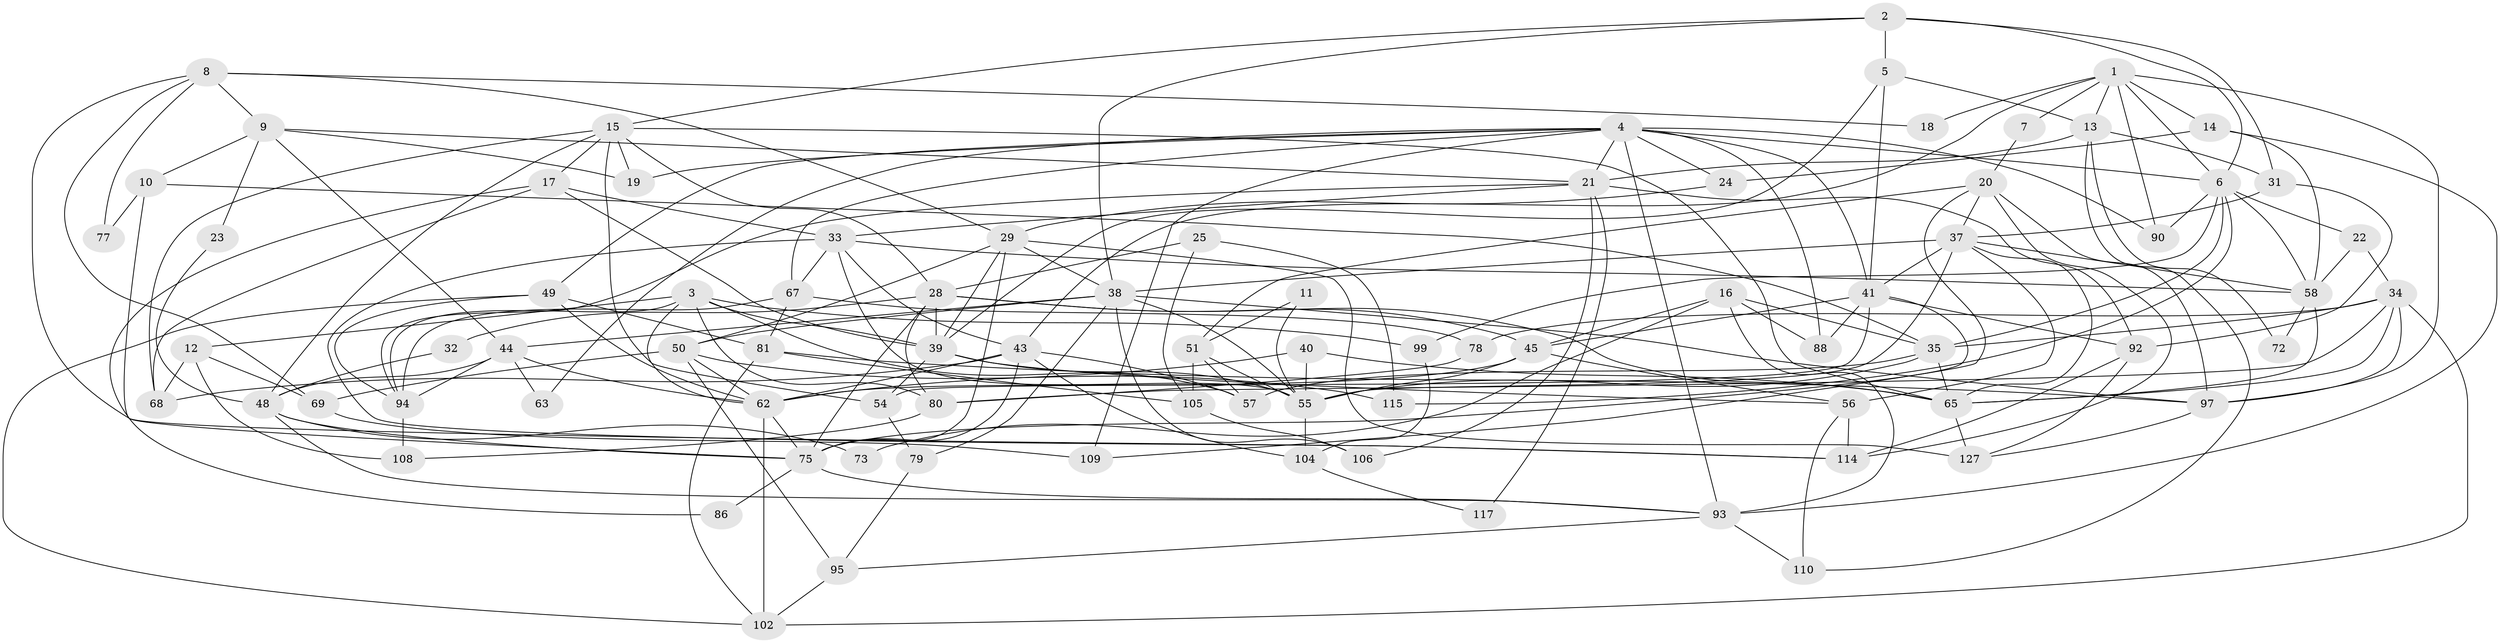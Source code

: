 // original degree distribution, {6: 0.08461538461538462, 4: 0.3153846153846154, 3: 0.2153846153846154, 7: 0.06153846153846154, 5: 0.16923076923076924, 2: 0.15384615384615385}
// Generated by graph-tools (version 1.1) at 2025/11/02/27/25 16:11:18]
// undirected, 83 vertices, 209 edges
graph export_dot {
graph [start="1"]
  node [color=gray90,style=filled];
  1 [super="+113"];
  2 [super="+46"];
  3 [super="+64"];
  4 [super="+42"];
  5;
  6 [super="+27"];
  7;
  8 [super="+87"];
  9 [super="+124"];
  10 [super="+53"];
  11;
  12 [super="+91"];
  13 [super="+52"];
  14 [super="+26"];
  15 [super="+36"];
  16 [super="+130"];
  17 [super="+60"];
  18;
  19;
  20 [super="+125"];
  21 [super="+71"];
  22 [super="+111"];
  23;
  24 [super="+30"];
  25;
  28 [super="+96"];
  29 [super="+116"];
  31;
  32;
  33 [super="+47"];
  34 [super="+123"];
  35 [super="+82"];
  37 [super="+101"];
  38 [super="+61"];
  39 [super="+103"];
  40 [super="+59"];
  41 [super="+112"];
  43 [super="+66"];
  44 [super="+89"];
  45 [super="+122"];
  48 [super="+85"];
  49 [super="+107"];
  50;
  51 [super="+84"];
  54;
  55 [super="+70"];
  56 [super="+76"];
  57;
  58 [super="+98"];
  62 [super="+126"];
  63;
  65 [super="+100"];
  67 [super="+74"];
  68;
  69;
  72;
  73;
  75 [super="+128"];
  77;
  78;
  79 [super="+121"];
  80 [super="+83"];
  81 [super="+119"];
  86;
  88;
  90;
  92 [super="+118"];
  93;
  94 [super="+120"];
  95;
  97;
  99;
  102;
  104;
  105;
  106;
  108;
  109;
  110;
  114 [super="+129"];
  115;
  117;
  127;
  1 -- 97;
  1 -- 13;
  1 -- 18;
  1 -- 90;
  1 -- 14;
  1 -- 6;
  1 -- 7;
  1 -- 43;
  2 -- 31;
  2 -- 5;
  2 -- 6;
  2 -- 38;
  2 -- 15;
  3 -- 39;
  3 -- 80;
  3 -- 99;
  3 -- 94;
  3 -- 57;
  3 -- 12;
  3 -- 62;
  4 -- 19;
  4 -- 24;
  4 -- 41;
  4 -- 49;
  4 -- 90;
  4 -- 67;
  4 -- 21;
  4 -- 93;
  4 -- 88;
  4 -- 109;
  4 -- 63;
  4 -- 6;
  5 -- 13;
  5 -- 41;
  5 -- 39;
  6 -- 22;
  6 -- 99;
  6 -- 35;
  6 -- 115;
  6 -- 58;
  6 -- 90;
  7 -- 20;
  8 -- 29;
  8 -- 9;
  8 -- 77;
  8 -- 18;
  8 -- 69;
  8 -- 114;
  9 -- 23;
  9 -- 19;
  9 -- 10;
  9 -- 21;
  9 -- 44;
  10 -- 77;
  10 -- 75;
  10 -- 35;
  11 -- 51;
  11 -- 55;
  12 -- 68;
  12 -- 108;
  12 -- 69;
  13 -- 31;
  13 -- 110;
  13 -- 72;
  13 -- 21;
  14 -- 93;
  14 -- 24;
  14 -- 58 [weight=2];
  15 -- 19;
  15 -- 68;
  15 -- 17;
  15 -- 28;
  15 -- 54;
  15 -- 65;
  15 -- 48;
  16 -- 93;
  16 -- 45;
  16 -- 73;
  16 -- 88;
  16 -- 35;
  17 -- 68;
  17 -- 86;
  17 -- 33;
  17 -- 39;
  20 -- 37;
  20 -- 97;
  20 -- 51;
  20 -- 114;
  20 -- 109;
  21 -- 106;
  21 -- 92;
  21 -- 33;
  21 -- 117;
  21 -- 94;
  22 -- 34;
  22 -- 58;
  23 -- 48;
  24 -- 29;
  25 -- 105;
  25 -- 115;
  25 -- 28;
  28 -- 65;
  28 -- 32;
  28 -- 45;
  28 -- 80;
  28 -- 75;
  28 -- 39;
  29 -- 127;
  29 -- 38;
  29 -- 75;
  29 -- 50;
  29 -- 39;
  31 -- 37;
  31 -- 92;
  32 -- 48;
  33 -- 43;
  33 -- 114;
  33 -- 58;
  33 -- 67;
  33 -- 55;
  34 -- 80;
  34 -- 78;
  34 -- 97;
  34 -- 65;
  34 -- 35;
  34 -- 102;
  35 -- 65;
  35 -- 57;
  35 -- 55;
  37 -- 41;
  37 -- 38;
  37 -- 55;
  37 -- 56;
  37 -- 58;
  37 -- 65;
  38 -- 97;
  38 -- 50;
  38 -- 55;
  38 -- 106;
  38 -- 79;
  38 -- 44;
  39 -- 55;
  39 -- 54;
  39 -- 56;
  40 -- 62;
  40 -- 55;
  40 -- 65;
  41 -- 54;
  41 -- 88;
  41 -- 75;
  41 -- 45;
  41 -- 92;
  43 -- 68;
  43 -- 57;
  43 -- 104;
  43 -- 75;
  43 -- 62;
  44 -- 94;
  44 -- 62;
  44 -- 48;
  44 -- 63;
  45 -- 56;
  45 -- 62;
  45 -- 55;
  48 -- 75;
  48 -- 73;
  48 -- 93;
  49 -- 81;
  49 -- 102;
  49 -- 62;
  49 -- 94;
  50 -- 69;
  50 -- 95;
  50 -- 115;
  50 -- 62;
  51 -- 55;
  51 -- 57;
  51 -- 105;
  54 -- 79;
  55 -- 104;
  56 -- 114;
  56 -- 110;
  58 -- 72;
  58 -- 65;
  62 -- 102;
  62 -- 75;
  65 -- 127;
  67 -- 81;
  67 -- 94;
  67 -- 78;
  69 -- 109;
  75 -- 86;
  75 -- 93;
  78 -- 80;
  79 -- 95;
  80 -- 108;
  81 -- 97;
  81 -- 102;
  81 -- 105;
  92 -- 114;
  92 -- 127;
  93 -- 95;
  93 -- 110;
  94 -- 108 [weight=2];
  95 -- 102;
  97 -- 127;
  99 -- 104;
  104 -- 117;
  105 -- 106;
}
